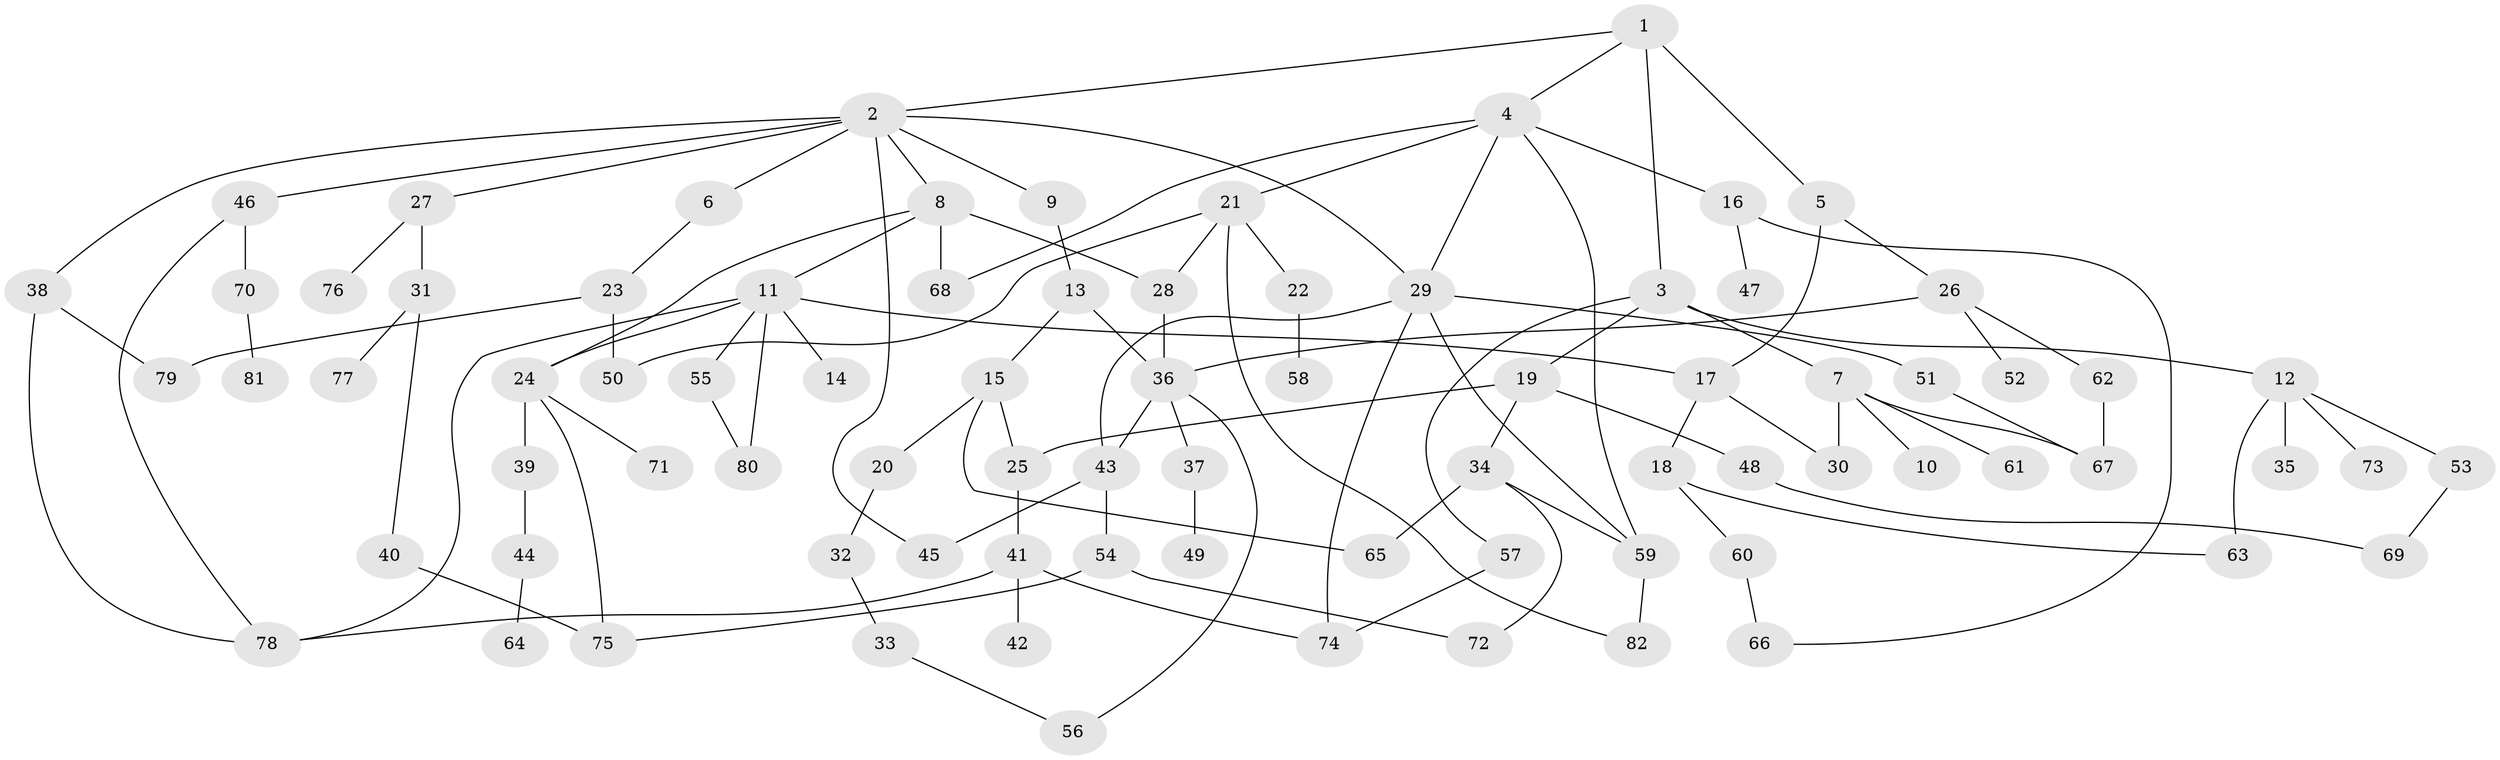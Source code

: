 // Generated by graph-tools (version 1.1) at 2025/01/03/09/25 03:01:03]
// undirected, 82 vertices, 113 edges
graph export_dot {
graph [start="1"]
  node [color=gray90,style=filled];
  1;
  2;
  3;
  4;
  5;
  6;
  7;
  8;
  9;
  10;
  11;
  12;
  13;
  14;
  15;
  16;
  17;
  18;
  19;
  20;
  21;
  22;
  23;
  24;
  25;
  26;
  27;
  28;
  29;
  30;
  31;
  32;
  33;
  34;
  35;
  36;
  37;
  38;
  39;
  40;
  41;
  42;
  43;
  44;
  45;
  46;
  47;
  48;
  49;
  50;
  51;
  52;
  53;
  54;
  55;
  56;
  57;
  58;
  59;
  60;
  61;
  62;
  63;
  64;
  65;
  66;
  67;
  68;
  69;
  70;
  71;
  72;
  73;
  74;
  75;
  76;
  77;
  78;
  79;
  80;
  81;
  82;
  1 -- 2;
  1 -- 3;
  1 -- 4;
  1 -- 5;
  2 -- 6;
  2 -- 8;
  2 -- 9;
  2 -- 27;
  2 -- 38;
  2 -- 45;
  2 -- 46;
  2 -- 29;
  3 -- 7;
  3 -- 12;
  3 -- 19;
  3 -- 57;
  4 -- 16;
  4 -- 21;
  4 -- 29;
  4 -- 59;
  4 -- 68;
  5 -- 17;
  5 -- 26;
  6 -- 23;
  7 -- 10;
  7 -- 61;
  7 -- 67;
  7 -- 30;
  8 -- 11;
  8 -- 24;
  8 -- 28;
  8 -- 68;
  9 -- 13;
  11 -- 14;
  11 -- 55;
  11 -- 80;
  11 -- 24;
  11 -- 17;
  11 -- 78;
  12 -- 35;
  12 -- 53;
  12 -- 73;
  12 -- 63;
  13 -- 15;
  13 -- 36;
  15 -- 20;
  15 -- 65;
  15 -- 25;
  16 -- 47;
  16 -- 66;
  17 -- 18;
  17 -- 30;
  18 -- 60;
  18 -- 63;
  19 -- 25;
  19 -- 34;
  19 -- 48;
  20 -- 32;
  21 -- 22;
  21 -- 82;
  21 -- 50;
  21 -- 28;
  22 -- 58;
  23 -- 50;
  23 -- 79;
  24 -- 39;
  24 -- 71;
  24 -- 75;
  25 -- 41;
  26 -- 36;
  26 -- 52;
  26 -- 62;
  27 -- 31;
  27 -- 76;
  28 -- 36;
  29 -- 51;
  29 -- 43;
  29 -- 59;
  29 -- 74;
  31 -- 40;
  31 -- 77;
  32 -- 33;
  33 -- 56;
  34 -- 65;
  34 -- 72;
  34 -- 59;
  36 -- 37;
  36 -- 43;
  36 -- 56;
  37 -- 49;
  38 -- 79;
  38 -- 78;
  39 -- 44;
  40 -- 75;
  41 -- 42;
  41 -- 74;
  41 -- 78;
  43 -- 54;
  43 -- 45;
  44 -- 64;
  46 -- 70;
  46 -- 78;
  48 -- 69;
  51 -- 67;
  53 -- 69;
  54 -- 72;
  54 -- 75;
  55 -- 80;
  57 -- 74;
  59 -- 82;
  60 -- 66;
  62 -- 67;
  70 -- 81;
}
